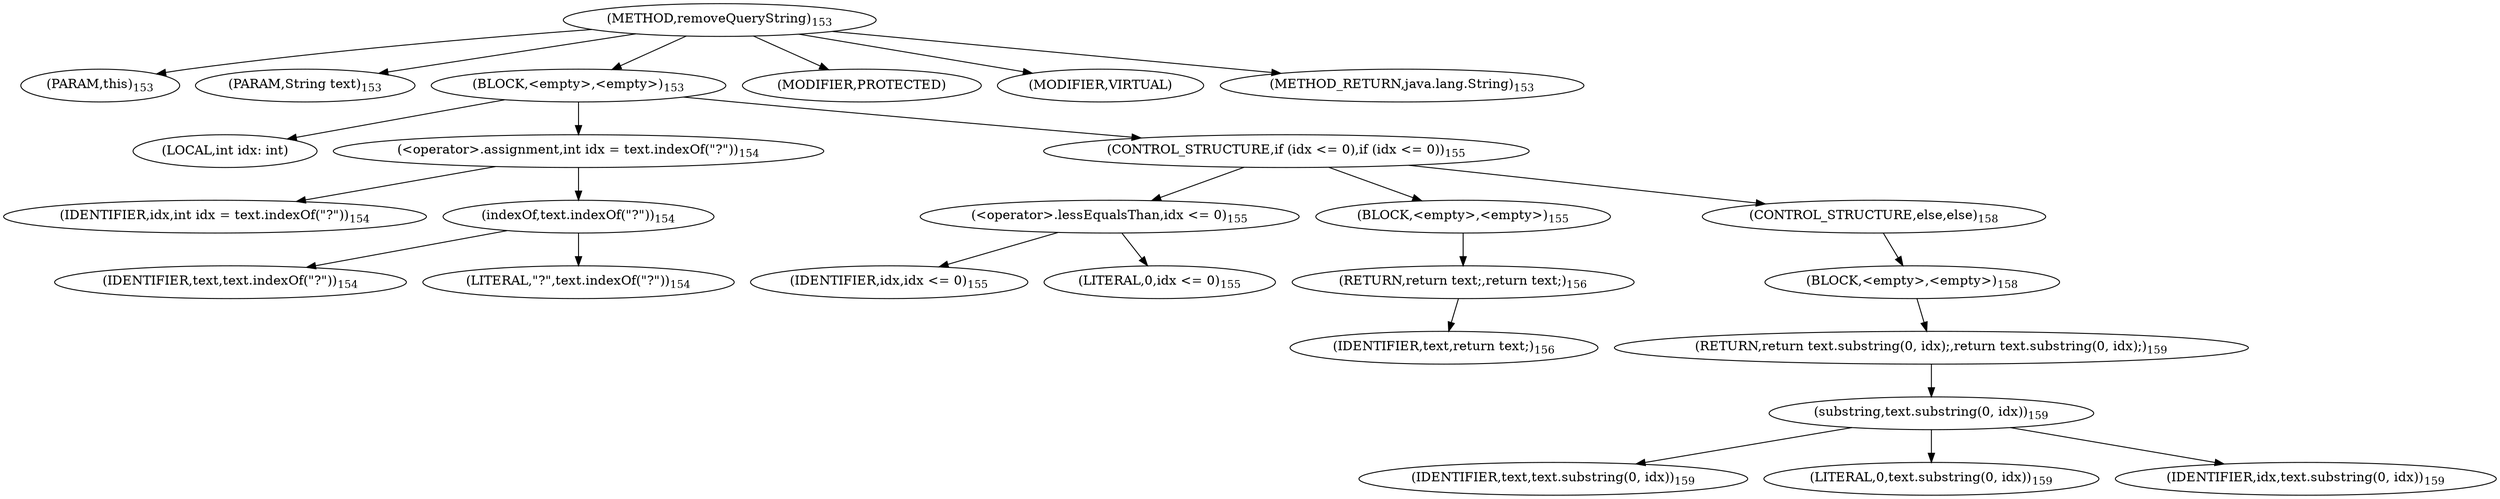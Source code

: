 digraph "removeQueryString" {  
"540" [label = <(METHOD,removeQueryString)<SUB>153</SUB>> ]
"541" [label = <(PARAM,this)<SUB>153</SUB>> ]
"542" [label = <(PARAM,String text)<SUB>153</SUB>> ]
"543" [label = <(BLOCK,&lt;empty&gt;,&lt;empty&gt;)<SUB>153</SUB>> ]
"544" [label = <(LOCAL,int idx: int)> ]
"545" [label = <(&lt;operator&gt;.assignment,int idx = text.indexOf(&quot;?&quot;))<SUB>154</SUB>> ]
"546" [label = <(IDENTIFIER,idx,int idx = text.indexOf(&quot;?&quot;))<SUB>154</SUB>> ]
"547" [label = <(indexOf,text.indexOf(&quot;?&quot;))<SUB>154</SUB>> ]
"548" [label = <(IDENTIFIER,text,text.indexOf(&quot;?&quot;))<SUB>154</SUB>> ]
"549" [label = <(LITERAL,&quot;?&quot;,text.indexOf(&quot;?&quot;))<SUB>154</SUB>> ]
"550" [label = <(CONTROL_STRUCTURE,if (idx &lt;= 0),if (idx &lt;= 0))<SUB>155</SUB>> ]
"551" [label = <(&lt;operator&gt;.lessEqualsThan,idx &lt;= 0)<SUB>155</SUB>> ]
"552" [label = <(IDENTIFIER,idx,idx &lt;= 0)<SUB>155</SUB>> ]
"553" [label = <(LITERAL,0,idx &lt;= 0)<SUB>155</SUB>> ]
"554" [label = <(BLOCK,&lt;empty&gt;,&lt;empty&gt;)<SUB>155</SUB>> ]
"555" [label = <(RETURN,return text;,return text;)<SUB>156</SUB>> ]
"556" [label = <(IDENTIFIER,text,return text;)<SUB>156</SUB>> ]
"557" [label = <(CONTROL_STRUCTURE,else,else)<SUB>158</SUB>> ]
"558" [label = <(BLOCK,&lt;empty&gt;,&lt;empty&gt;)<SUB>158</SUB>> ]
"559" [label = <(RETURN,return text.substring(0, idx);,return text.substring(0, idx);)<SUB>159</SUB>> ]
"560" [label = <(substring,text.substring(0, idx))<SUB>159</SUB>> ]
"561" [label = <(IDENTIFIER,text,text.substring(0, idx))<SUB>159</SUB>> ]
"562" [label = <(LITERAL,0,text.substring(0, idx))<SUB>159</SUB>> ]
"563" [label = <(IDENTIFIER,idx,text.substring(0, idx))<SUB>159</SUB>> ]
"564" [label = <(MODIFIER,PROTECTED)> ]
"565" [label = <(MODIFIER,VIRTUAL)> ]
"566" [label = <(METHOD_RETURN,java.lang.String)<SUB>153</SUB>> ]
  "540" -> "541" 
  "540" -> "542" 
  "540" -> "543" 
  "540" -> "564" 
  "540" -> "565" 
  "540" -> "566" 
  "543" -> "544" 
  "543" -> "545" 
  "543" -> "550" 
  "545" -> "546" 
  "545" -> "547" 
  "547" -> "548" 
  "547" -> "549" 
  "550" -> "551" 
  "550" -> "554" 
  "550" -> "557" 
  "551" -> "552" 
  "551" -> "553" 
  "554" -> "555" 
  "555" -> "556" 
  "557" -> "558" 
  "558" -> "559" 
  "559" -> "560" 
  "560" -> "561" 
  "560" -> "562" 
  "560" -> "563" 
}

